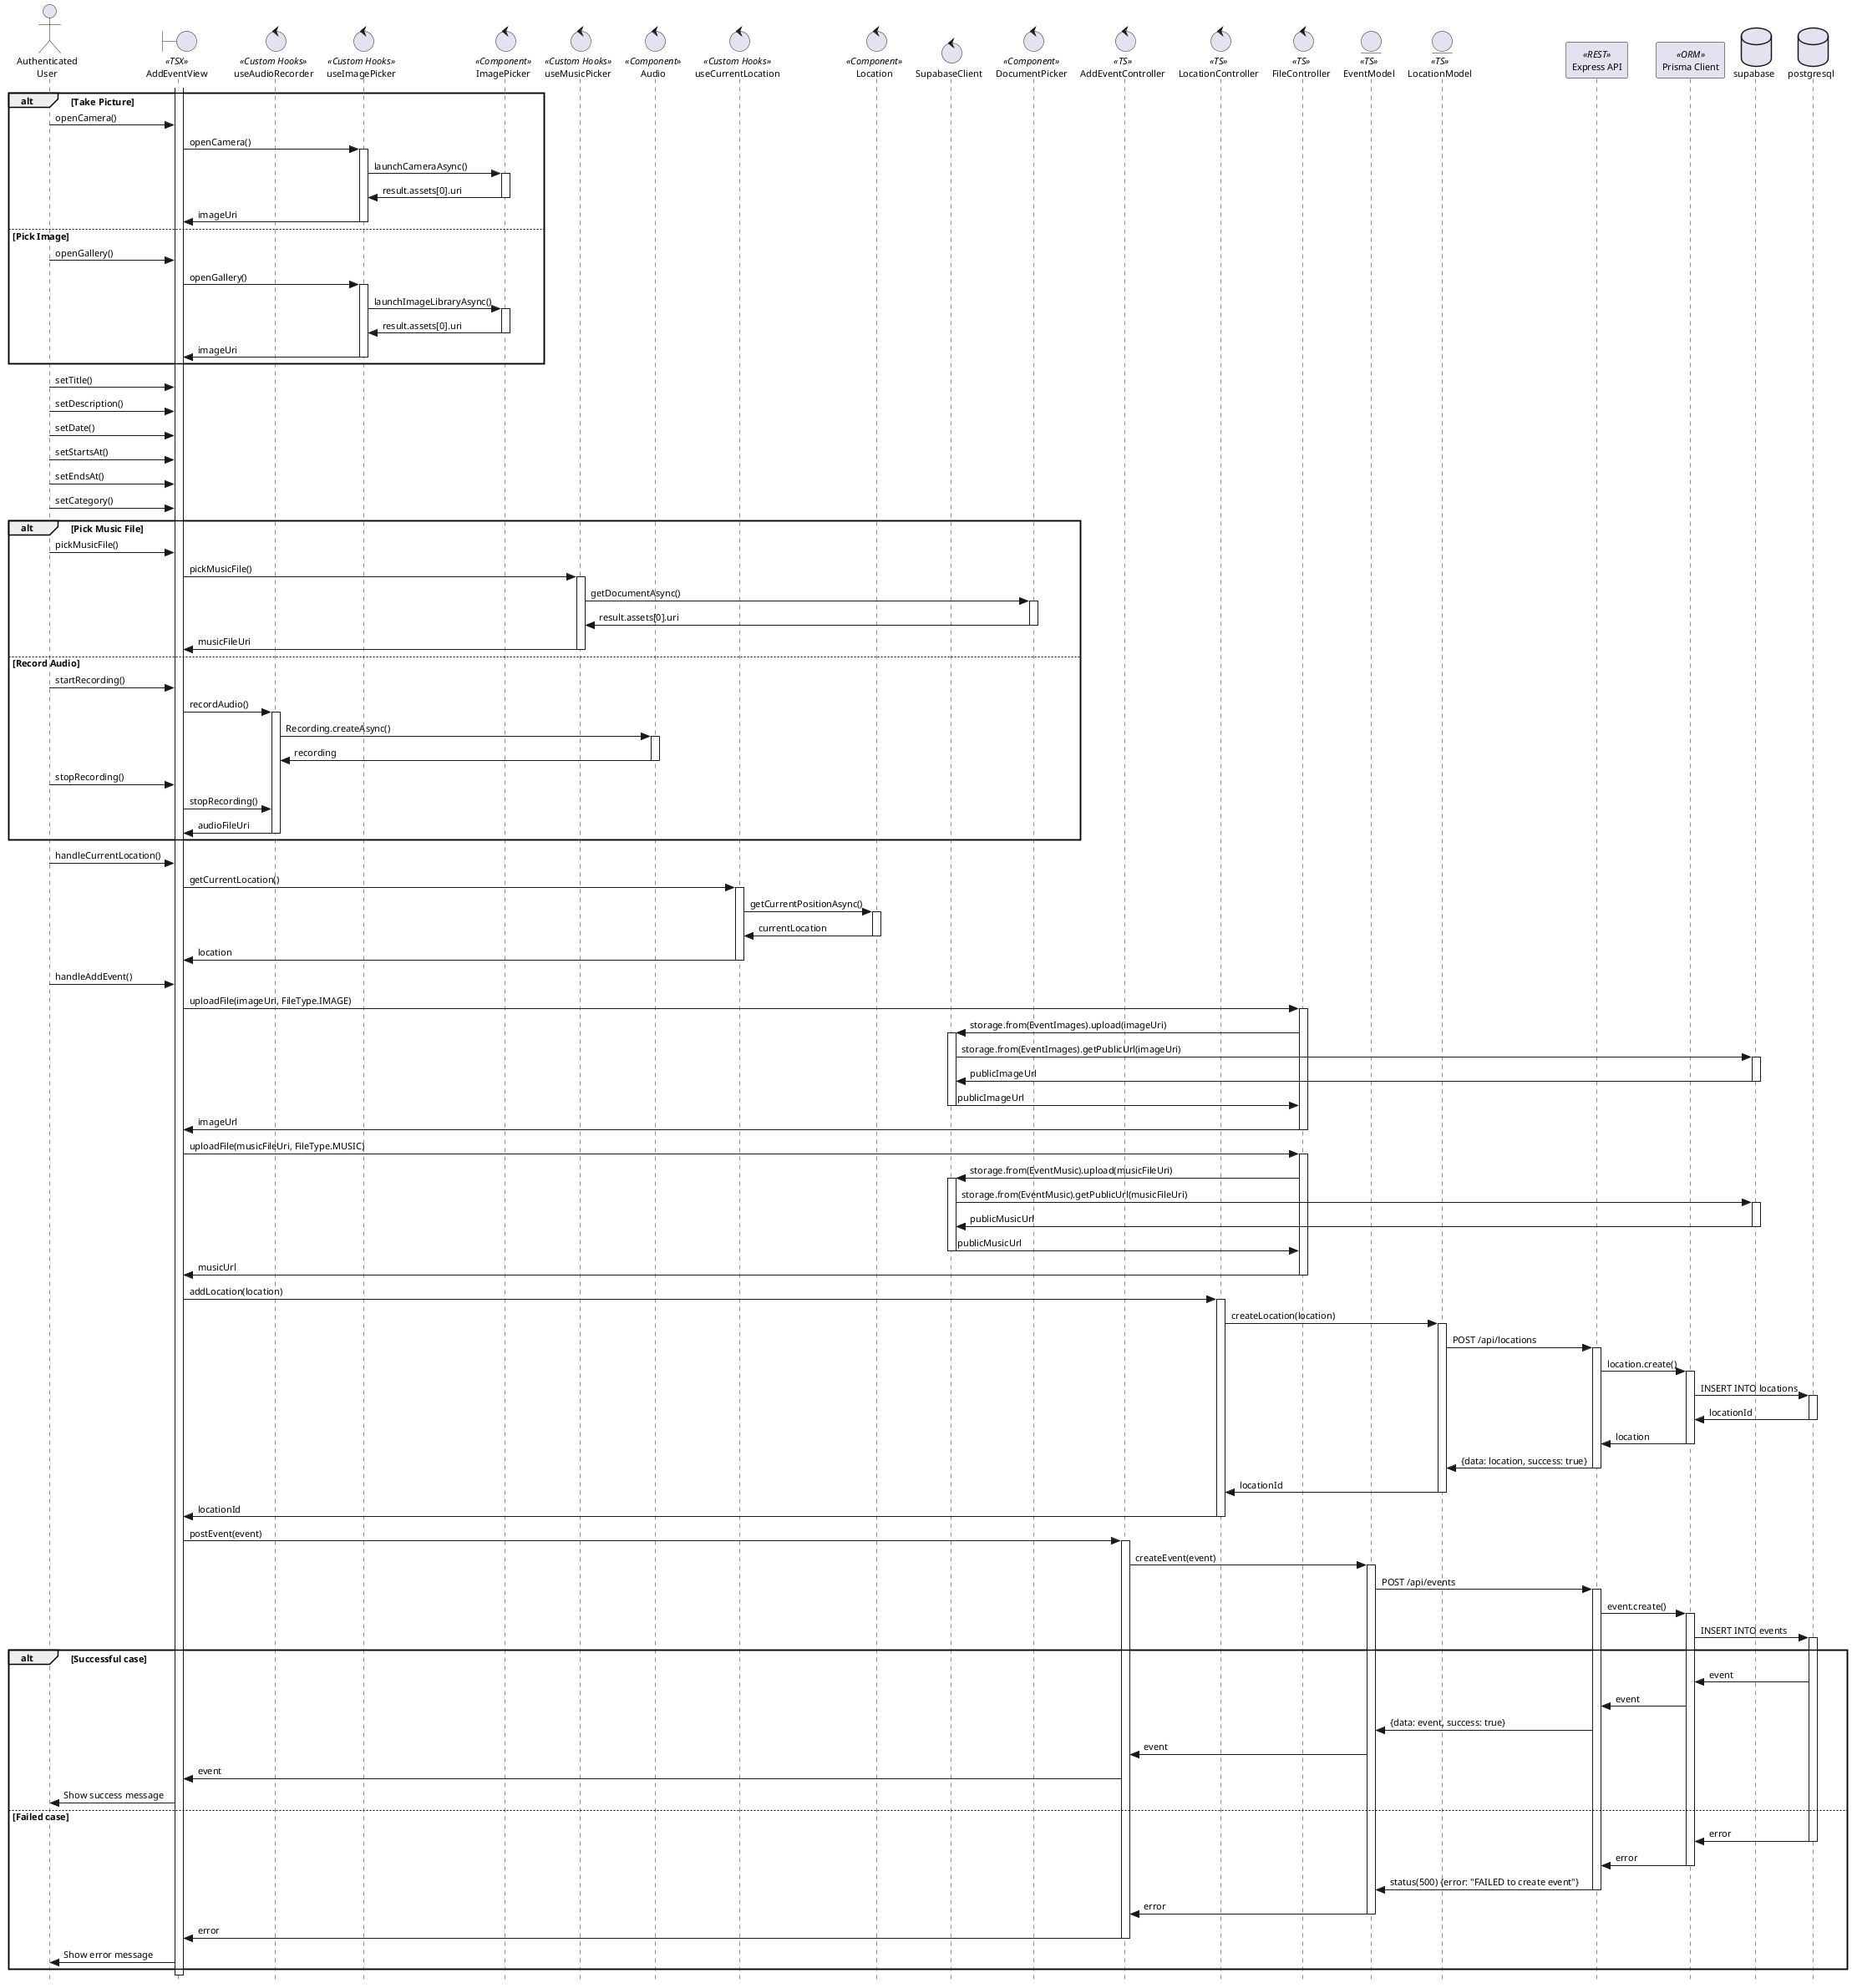 @startuml
skinparam style strictuml
skinparam defaultFontSize 11
skinparam stereotypePosition top

actor "Authenticated\nUser" as AuthenticatedUser

boundary "AddEventView" as AddEventView << TSX >>

control "useAudioRecorder" as useAudioRecorder << Custom Hooks >>
control "useImagePicker" as useImagePicker << Custom Hooks >>
control "ImagePicker" as ImagePicker << Component >>
control "useMusicPicker" as useMusicPicker << Custom Hooks >>
control "Audio" as Audio << Component >>
control "useCurrentLocation" as useCurrentLocation << Custom Hooks >>
control "Location" as expoLocationcontrol << Component >>
control "SupabaseClient" as SupabaseClient
control "DocumentPicker" as DocumentPicker << Component >>

control "AddEventController" as AddEventController << TS >>
control "LocationController" as LocationController << TS >>
control "FileController" as FileController << TS >>

entity "EventModel" as EventModel << TS >>
entity "LocationModel" as LocationModel << TS >>

participant "Express API" as API << REST >>
participant "Prisma Client" as prisma << ORM >>

database supabase
database postgresql

activate AddEventView


alt Take Picture
    AuthenticatedUser -> AddEventView : openCamera()
    AddEventView -> useImagePicker : openCamera()
    activate useImagePicker
    useImagePicker -> ImagePicker : launchCameraAsync()
    activate ImagePicker
    ImagePicker -> useImagePicker : result.assets[0].uri
    deactivate ImagePicker
    useImagePicker -> AddEventView : imageUri
    deactivate useImagePicker
else Pick Image
    AuthenticatedUser -> AddEventView : openGallery()
    AddEventView -> useImagePicker : openGallery()
    activate useImagePicker
    useImagePicker -> ImagePicker : launchImageLibraryAsync()
    activate ImagePicker
    ImagePicker -> useImagePicker : result.assets[0].uri
    deactivate ImagePicker
    useImagePicker -> AddEventView : imageUri
    deactivate useImagePicker
end

AuthenticatedUser -> AddEventView : setTitle()
AuthenticatedUser -> AddEventView : setDescription()
AuthenticatedUser -> AddEventView : setDate()
AuthenticatedUser -> AddEventView : setStartsAt()
AuthenticatedUser -> AddEventView : setEndsAt()
AuthenticatedUser -> AddEventView : setCategory()

alt Pick Music File
    AuthenticatedUser -> AddEventView : pickMusicFile()
    AddEventView -> useMusicPicker : pickMusicFile()
    activate useMusicPicker
    useMusicPicker -> DocumentPicker : getDocumentAsync()
    activate DocumentPicker
    DocumentPicker -> useMusicPicker : result.assets[0].uri
    deactivate DocumentPicker
    useMusicPicker -> AddEventView : musicFileUri
    deactivate useMusicPicker
else Record Audio
    AuthenticatedUser -> AddEventView : startRecording()
    AddEventView -> useAudioRecorder : recordAudio()
    activate useAudioRecorder
    useAudioRecorder -> Audio : Recording.createAsync()
    activate Audio
    Audio -> useAudioRecorder : recording
    deactivate Audio
    AuthenticatedUser -> AddEventView : stopRecording()
    AddEventView -> useAudioRecorder : stopRecording()
    useAudioRecorder -> AddEventView : audioFileUri
    deactivate useAudioRecorder
end

AuthenticatedUser -> AddEventView : handleCurrentLocation()
AddEventView -> useCurrentLocation : getCurrentLocation()
activate useCurrentLocation
useCurrentLocation -> expoLocationcontrol : getCurrentPositionAsync()
activate expoLocationcontrol
expoLocationcontrol -> useCurrentLocation : currentLocation
deactivate expoLocationcontrol
useCurrentLocation -> AddEventView : location
deactivate useCurrentLocation

AuthenticatedUser -> AddEventView : handleAddEvent()

AddEventView -> FileController : uploadFile(imageUri, FileType.IMAGE)
activate FileController
FileController -> SupabaseClient : storage.from(EventImages).upload(imageUri)
activate SupabaseClient
SupabaseClient -> supabase : storage.from(EventImages).getPublicUrl(imageUri)
activate supabase
supabase -> SupabaseClient : publicImageUrl
deactivate supabase
SupabaseClient -> FileController : publicImageUrl
deactivate SupabaseClient
FileController -> AddEventView : imageUrl
deactivate FileController

AddEventView -> FileController : uploadFile(musicFileUri, FileType.MUSIC)
activate FileController
FileController -> SupabaseClient : storage.from(EventMusic).upload(musicFileUri)
activate SupabaseClient
SupabaseClient -> supabase : storage.from(EventMusic).getPublicUrl(musicFileUri)
activate supabase
supabase -> SupabaseClient : publicMusicUrl
deactivate supabase
SupabaseClient -> FileController : publicMusicUrl
deactivate SupabaseClient
FileController -> AddEventView : musicUrl
deactivate FileController


' Location 
AddEventView -> LocationController : addLocation(location)
activate LocationController
LocationController -> LocationModel : createLocation(location)
activate LocationModel

LocationModel -> API : POST /api/locations
activate API
API -> prisma : location.create()
activate prisma
prisma -> postgresql : INSERT INTO locations
activate postgresql
postgresql -> prisma : locationId
deactivate postgresql
prisma -> API : location
deactivate prisma
API -> LocationModel : {data: location, success: true}
deactivate API

LocationModel -> LocationController : locationId
deactivate LocationModel
LocationController -> AddEventView : locationId
deactivate LocationController


' Event
AddEventView -> AddEventController : postEvent(event)
activate AddEventController

AddEventController -> EventModel : createEvent(event)
activate EventModel

EventModel -> API : POST /api/events
activate API
API -> prisma : event.create()
activate prisma
prisma -> postgresql : INSERT INTO events
activate postgresql

alt Successful case
    postgresql -> prisma : event

    prisma -> API : event

    API -> EventModel : {data: event, success: true}

    EventModel -> AddEventController : event

    AddEventController -> AddEventView : event

    AddEventView -> AuthenticatedUser : Show success message
else Failed case
    postgresql -> prisma : error
    deactivate postgresql
    prisma -> API : error
    deactivate prisma
    API -> EventModel : status(500) {error: "FAILED to create event"}
    deactivate API
    EventModel -> AddEventController : error
    deactivate EventModel
    AddEventController -> AddEventView : error
    deactivate AddEventController
    AddEventView -> AuthenticatedUser : Show error message
end
deactivate AddEventView

@enduml







